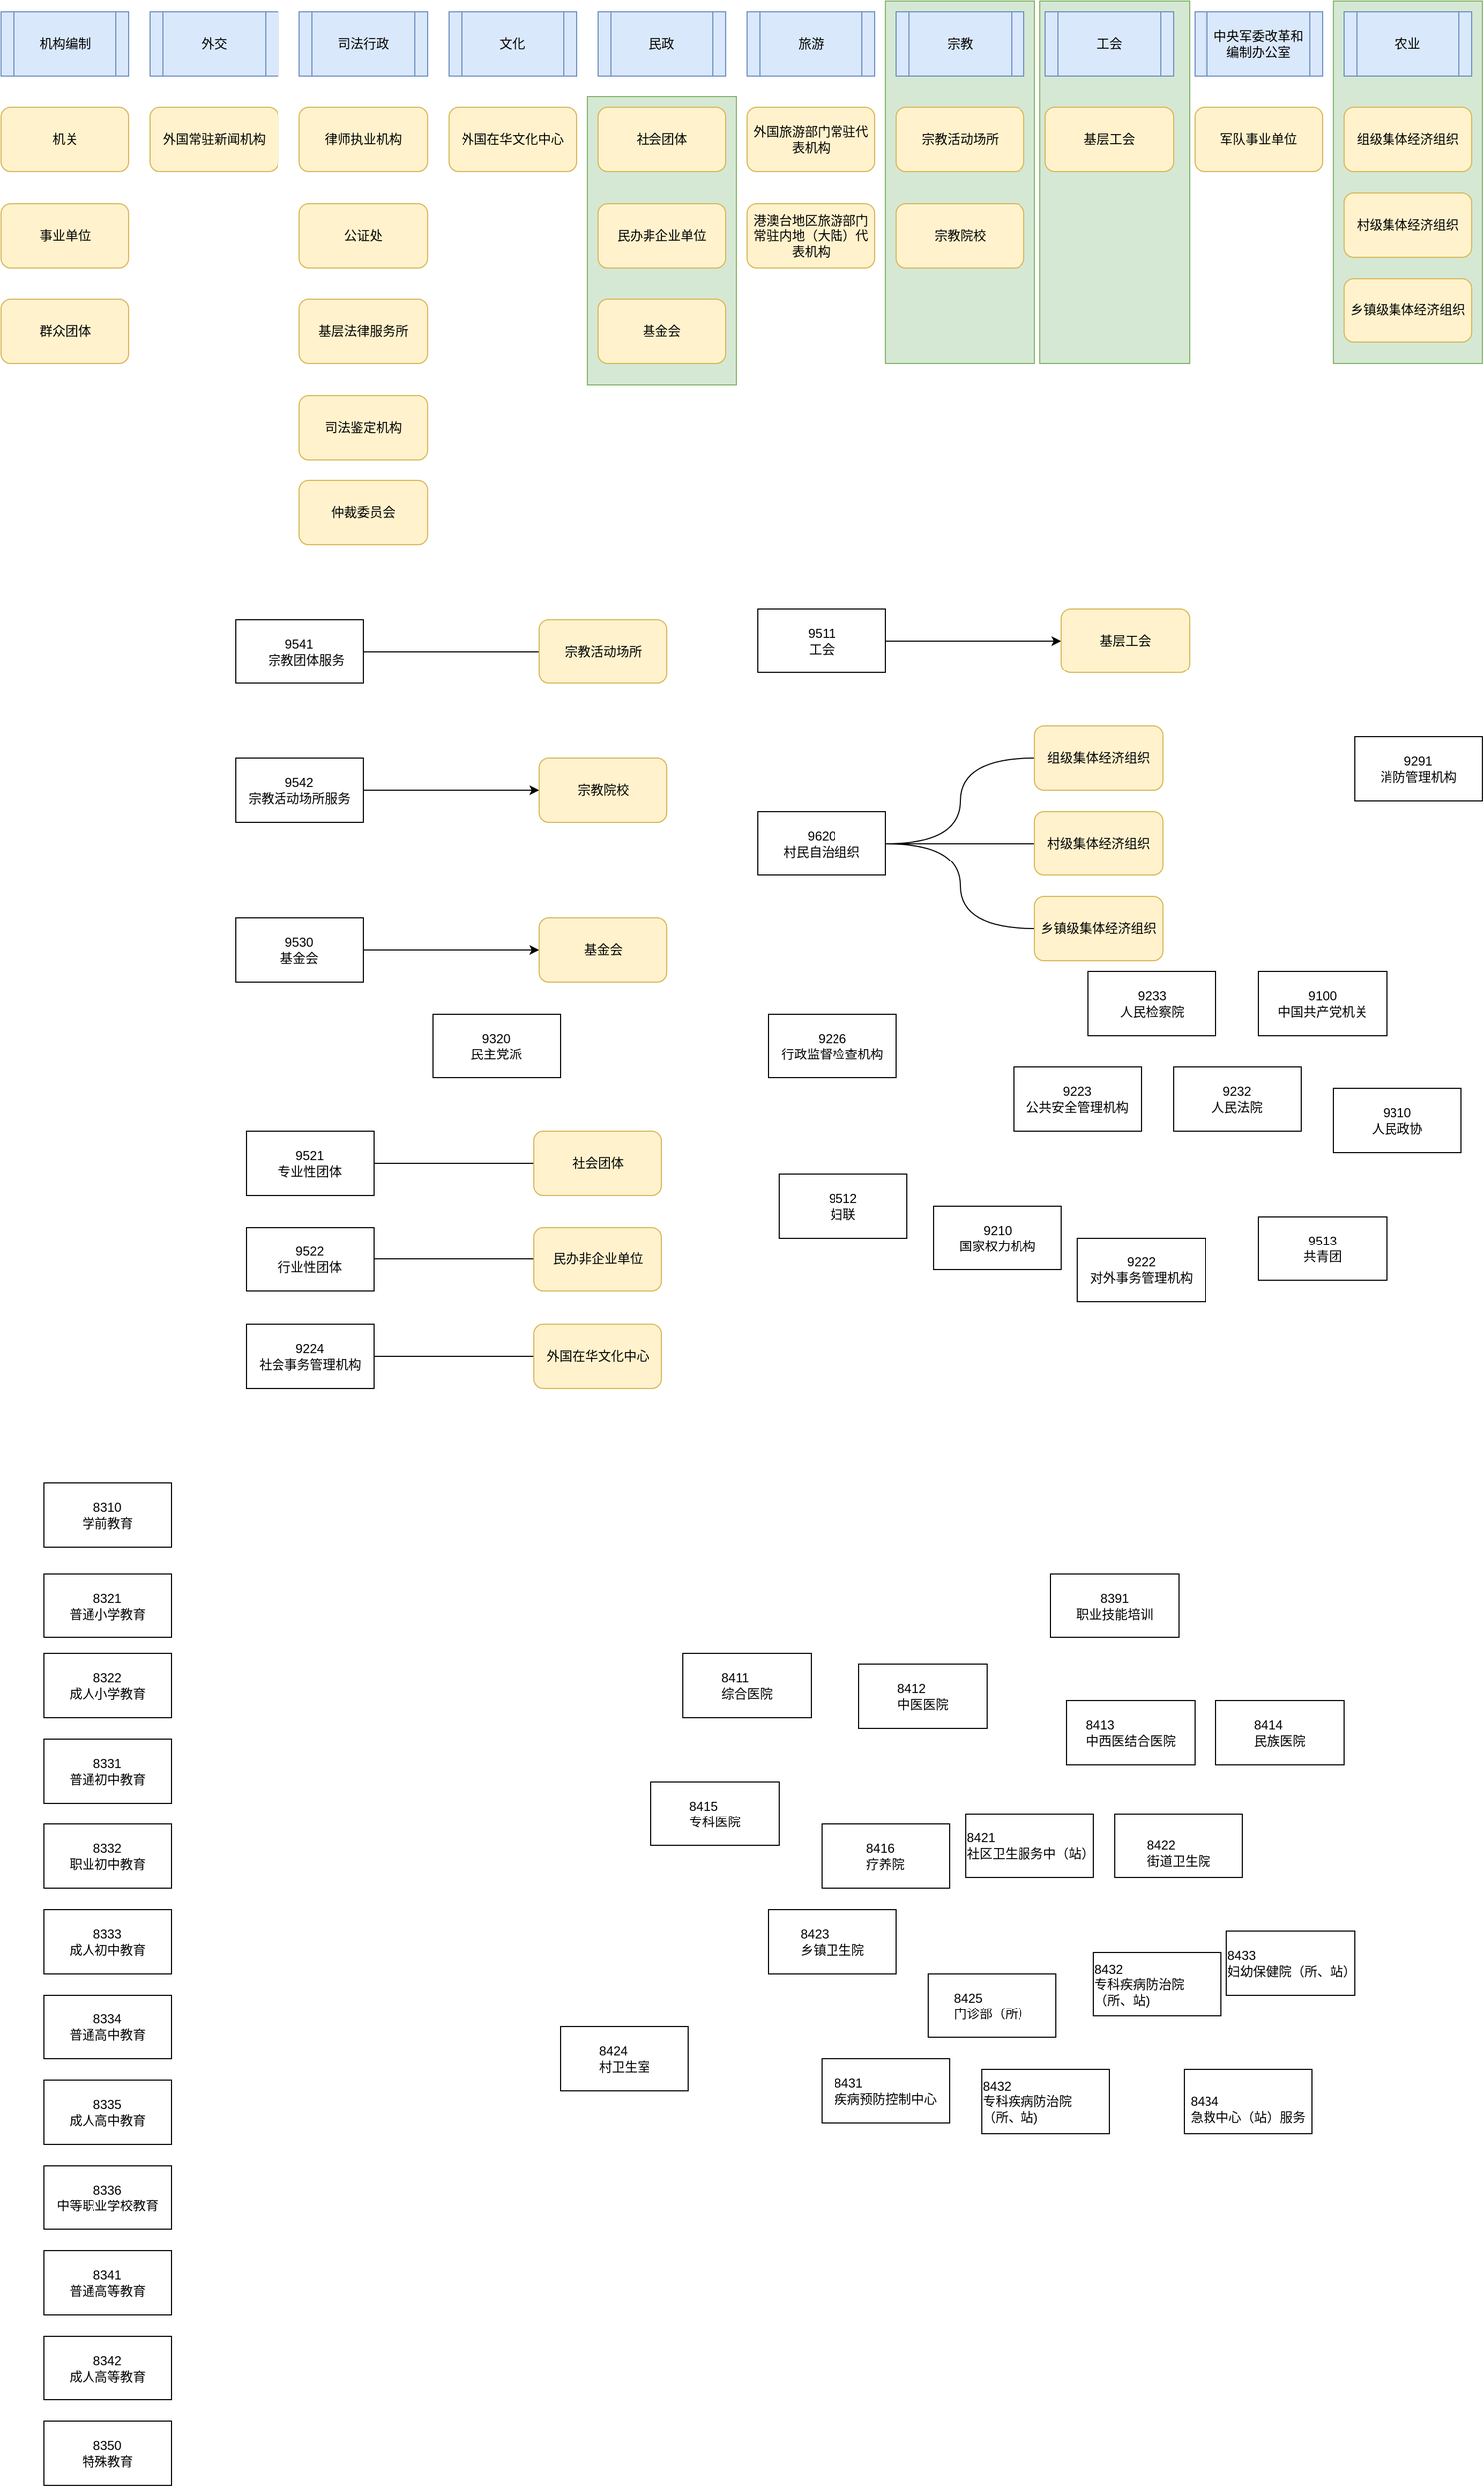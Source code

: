 <mxfile version="24.3.1" type="github">
  <diagram name="第 1 页" id="TCEkxnXiP60emrn67t6N">
    <mxGraphModel dx="1735" dy="902" grid="1" gridSize="10" guides="1" tooltips="1" connect="1" arrows="1" fold="1" page="1" pageScale="1" pageWidth="1169" pageHeight="827" math="0" shadow="0">
      <root>
        <mxCell id="0" />
        <mxCell id="1" parent="0" />
        <mxCell id="sb7wllfDJqSQQXLiak6v-65" value="" style="rounded=0;whiteSpace=wrap;html=1;fillColor=#d5e8d4;strokeColor=#82b366;" parent="1" vertex="1">
          <mxGeometry x="560" y="90" width="140" height="270" as="geometry" />
        </mxCell>
        <mxCell id="sb7wllfDJqSQQXLiak6v-57" value="" style="rounded=0;whiteSpace=wrap;html=1;fillColor=#d5e8d4;strokeColor=#82b366;" parent="1" vertex="1">
          <mxGeometry x="1260" width="140" height="340" as="geometry" />
        </mxCell>
        <mxCell id="sb7wllfDJqSQQXLiak6v-47" value="" style="rounded=0;whiteSpace=wrap;html=1;fillColor=#d5e8d4;strokeColor=#82b366;" parent="1" vertex="1">
          <mxGeometry x="985" width="140" height="340" as="geometry" />
        </mxCell>
        <mxCell id="sb7wllfDJqSQQXLiak6v-41" value="" style="rounded=0;whiteSpace=wrap;html=1;fillColor=#d5e8d4;strokeColor=#82b366;" parent="1" vertex="1">
          <mxGeometry x="840" width="140" height="340" as="geometry" />
        </mxCell>
        <mxCell id="sb7wllfDJqSQQXLiak6v-42" style="edgeStyle=orthogonalEdgeStyle;rounded=0;orthogonalLoop=1;jettySize=auto;html=1;exitX=1;exitY=0.5;exitDx=0;exitDy=0;endArrow=none;endFill=0;" parent="1" source="sb7wllfDJqSQQXLiak6v-3" target="sb7wllfDJqSQQXLiak6v-5" edge="1">
          <mxGeometry relative="1" as="geometry" />
        </mxCell>
        <mxCell id="sb7wllfDJqSQQXLiak6v-3" value="&lt;div&gt;&lt;br&gt;&lt;/div&gt;&lt;div&gt;9541&lt;/div&gt;&lt;div&gt;&amp;nbsp; &amp;nbsp; 宗教团体服务&lt;/div&gt;&lt;div&gt;&lt;br&gt;&lt;/div&gt;" style="rounded=0;whiteSpace=wrap;html=1;" parent="1" vertex="1">
          <mxGeometry x="230" y="580" width="120" height="60" as="geometry" />
        </mxCell>
        <mxCell id="sb7wllfDJqSQQXLiak6v-43" style="edgeStyle=orthogonalEdgeStyle;rounded=0;orthogonalLoop=1;jettySize=auto;html=1;exitX=1;exitY=0.5;exitDx=0;exitDy=0;" parent="1" source="sb7wllfDJqSQQXLiak6v-4" target="sb7wllfDJqSQQXLiak6v-6" edge="1">
          <mxGeometry relative="1" as="geometry" />
        </mxCell>
        <mxCell id="sb7wllfDJqSQQXLiak6v-4" value="&lt;div&gt;9542&lt;/div&gt;宗教活动场所服务" style="rounded=0;whiteSpace=wrap;html=1;" parent="1" vertex="1">
          <mxGeometry x="230" y="710" width="120" height="60" as="geometry" />
        </mxCell>
        <mxCell id="sb7wllfDJqSQQXLiak6v-5" value="宗教活动场所" style="rounded=1;whiteSpace=wrap;html=1;fillColor=#fff2cc;strokeColor=#d6b656;" parent="1" vertex="1">
          <mxGeometry x="515" y="580" width="120" height="60" as="geometry" />
        </mxCell>
        <mxCell id="sb7wllfDJqSQQXLiak6v-6" value="宗教院校" style="rounded=1;whiteSpace=wrap;html=1;fillColor=#fff2cc;strokeColor=#d6b656;" parent="1" vertex="1">
          <mxGeometry x="515" y="710" width="120" height="60" as="geometry" />
        </mxCell>
        <mxCell id="sb7wllfDJqSQQXLiak6v-7" value="机构编制" style="shape=process;whiteSpace=wrap;html=1;backgroundOutline=1;fillColor=#dae8fc;strokeColor=#6c8ebf;" parent="1" vertex="1">
          <mxGeometry x="10" y="10" width="120" height="60" as="geometry" />
        </mxCell>
        <mxCell id="sb7wllfDJqSQQXLiak6v-8" value="机关" style="rounded=1;whiteSpace=wrap;html=1;fillColor=#fff2cc;strokeColor=#d6b656;" parent="1" vertex="1">
          <mxGeometry x="10" y="100" width="120" height="60" as="geometry" />
        </mxCell>
        <mxCell id="sb7wllfDJqSQQXLiak6v-9" value="事业单位" style="rounded=1;whiteSpace=wrap;html=1;fillColor=#fff2cc;strokeColor=#d6b656;" parent="1" vertex="1">
          <mxGeometry x="10" y="190" width="120" height="60" as="geometry" />
        </mxCell>
        <mxCell id="sb7wllfDJqSQQXLiak6v-10" value="群众团体" style="rounded=1;whiteSpace=wrap;html=1;fillColor=#fff2cc;strokeColor=#d6b656;" parent="1" vertex="1">
          <mxGeometry x="10" y="280" width="120" height="60" as="geometry" />
        </mxCell>
        <mxCell id="sb7wllfDJqSQQXLiak6v-12" value="外交" style="shape=process;whiteSpace=wrap;html=1;backgroundOutline=1;fillColor=#dae8fc;strokeColor=#6c8ebf;" parent="1" vertex="1">
          <mxGeometry x="150" y="10" width="120" height="60" as="geometry" />
        </mxCell>
        <mxCell id="sb7wllfDJqSQQXLiak6v-13" value="外国常驻新闻机构" style="rounded=1;whiteSpace=wrap;html=1;fillColor=#fff2cc;strokeColor=#d6b656;" parent="1" vertex="1">
          <mxGeometry x="150" y="100" width="120" height="60" as="geometry" />
        </mxCell>
        <mxCell id="sb7wllfDJqSQQXLiak6v-14" value="司法行政" style="shape=process;whiteSpace=wrap;html=1;backgroundOutline=1;fillColor=#dae8fc;strokeColor=#6c8ebf;" parent="1" vertex="1">
          <mxGeometry x="290" y="10" width="120" height="60" as="geometry" />
        </mxCell>
        <mxCell id="sb7wllfDJqSQQXLiak6v-15" value="律师执业机构" style="rounded=1;whiteSpace=wrap;html=1;fillColor=#fff2cc;strokeColor=#d6b656;" parent="1" vertex="1">
          <mxGeometry x="290" y="100" width="120" height="60" as="geometry" />
        </mxCell>
        <mxCell id="sb7wllfDJqSQQXLiak6v-16" value="公证处" style="rounded=1;whiteSpace=wrap;html=1;fillColor=#fff2cc;strokeColor=#d6b656;" parent="1" vertex="1">
          <mxGeometry x="290" y="190" width="120" height="60" as="geometry" />
        </mxCell>
        <mxCell id="sb7wllfDJqSQQXLiak6v-17" value="基层法律服务所" style="rounded=1;whiteSpace=wrap;html=1;fillColor=#fff2cc;strokeColor=#d6b656;" parent="1" vertex="1">
          <mxGeometry x="290" y="280" width="120" height="60" as="geometry" />
        </mxCell>
        <mxCell id="sb7wllfDJqSQQXLiak6v-18" value="司法鉴定机构" style="rounded=1;whiteSpace=wrap;html=1;fillColor=#fff2cc;strokeColor=#d6b656;" parent="1" vertex="1">
          <mxGeometry x="290" y="370" width="120" height="60" as="geometry" />
        </mxCell>
        <mxCell id="sb7wllfDJqSQQXLiak6v-19" value="仲裁委员会" style="rounded=1;whiteSpace=wrap;html=1;fillColor=#fff2cc;strokeColor=#d6b656;" parent="1" vertex="1">
          <mxGeometry x="290" y="450" width="120" height="60" as="geometry" />
        </mxCell>
        <mxCell id="sb7wllfDJqSQQXLiak6v-20" value="文化" style="shape=process;whiteSpace=wrap;html=1;backgroundOutline=1;fillColor=#dae8fc;strokeColor=#6c8ebf;" parent="1" vertex="1">
          <mxGeometry x="430" y="10" width="120" height="60" as="geometry" />
        </mxCell>
        <mxCell id="sb7wllfDJqSQQXLiak6v-22" value="外国在华文化中心" style="rounded=1;whiteSpace=wrap;html=1;fillColor=#fff2cc;strokeColor=#d6b656;" parent="1" vertex="1">
          <mxGeometry x="430" y="100" width="120" height="60" as="geometry" />
        </mxCell>
        <mxCell id="sb7wllfDJqSQQXLiak6v-23" value="民政" style="shape=process;whiteSpace=wrap;html=1;backgroundOutline=1;fillColor=#dae8fc;strokeColor=#6c8ebf;" parent="1" vertex="1">
          <mxGeometry x="570" y="10" width="120" height="60" as="geometry" />
        </mxCell>
        <mxCell id="sb7wllfDJqSQQXLiak6v-24" value="旅游" style="shape=process;whiteSpace=wrap;html=1;backgroundOutline=1;fillColor=#dae8fc;strokeColor=#6c8ebf;" parent="1" vertex="1">
          <mxGeometry x="710" y="10" width="120" height="60" as="geometry" />
        </mxCell>
        <mxCell id="sb7wllfDJqSQQXLiak6v-25" value="宗教" style="shape=process;whiteSpace=wrap;html=1;backgroundOutline=1;fillColor=#dae8fc;strokeColor=#6c8ebf;" parent="1" vertex="1">
          <mxGeometry x="850" y="10" width="120" height="60" as="geometry" />
        </mxCell>
        <mxCell id="sb7wllfDJqSQQXLiak6v-26" value="工会" style="shape=process;whiteSpace=wrap;html=1;backgroundOutline=1;fillColor=#dae8fc;strokeColor=#6c8ebf;" parent="1" vertex="1">
          <mxGeometry x="990" y="10" width="120" height="60" as="geometry" />
        </mxCell>
        <mxCell id="sb7wllfDJqSQQXLiak6v-27" value="中央军委改革和编制办公室" style="shape=process;whiteSpace=wrap;html=1;backgroundOutline=1;fillColor=#dae8fc;strokeColor=#6c8ebf;" parent="1" vertex="1">
          <mxGeometry x="1130" y="10" width="120" height="60" as="geometry" />
        </mxCell>
        <mxCell id="sb7wllfDJqSQQXLiak6v-28" value="农业" style="shape=process;whiteSpace=wrap;html=1;backgroundOutline=1;fillColor=#dae8fc;strokeColor=#6c8ebf;" parent="1" vertex="1">
          <mxGeometry x="1270" y="10" width="120" height="60" as="geometry" />
        </mxCell>
        <mxCell id="sb7wllfDJqSQQXLiak6v-29" value="社会团体" style="rounded=1;whiteSpace=wrap;html=1;fillColor=#fff2cc;strokeColor=#d6b656;" parent="1" vertex="1">
          <mxGeometry x="570" y="100" width="120" height="60" as="geometry" />
        </mxCell>
        <mxCell id="sb7wllfDJqSQQXLiak6v-30" value="民办非企业单位" style="rounded=1;whiteSpace=wrap;html=1;fillColor=#fff2cc;strokeColor=#d6b656;" parent="1" vertex="1">
          <mxGeometry x="570" y="190" width="120" height="60" as="geometry" />
        </mxCell>
        <mxCell id="sb7wllfDJqSQQXLiak6v-31" value="基金会" style="rounded=1;whiteSpace=wrap;html=1;fillColor=#fff2cc;strokeColor=#d6b656;" parent="1" vertex="1">
          <mxGeometry x="570" y="280" width="120" height="60" as="geometry" />
        </mxCell>
        <mxCell id="sb7wllfDJqSQQXLiak6v-32" value="外国旅游部门常驻代表机构" style="rounded=1;whiteSpace=wrap;html=1;fillColor=#fff2cc;strokeColor=#d6b656;" parent="1" vertex="1">
          <mxGeometry x="710" y="100" width="120" height="60" as="geometry" />
        </mxCell>
        <mxCell id="sb7wllfDJqSQQXLiak6v-33" value="港澳台地区旅游部门常驻内地（大陆）代表机构" style="rounded=1;whiteSpace=wrap;html=1;fillColor=#fff2cc;strokeColor=#d6b656;" parent="1" vertex="1">
          <mxGeometry x="710" y="190" width="120" height="60" as="geometry" />
        </mxCell>
        <mxCell id="sb7wllfDJqSQQXLiak6v-34" value="宗教活动场所" style="rounded=1;whiteSpace=wrap;html=1;fillColor=#fff2cc;strokeColor=#d6b656;" parent="1" vertex="1">
          <mxGeometry x="850" y="100" width="120" height="60" as="geometry" />
        </mxCell>
        <mxCell id="sb7wllfDJqSQQXLiak6v-35" value="宗教院校" style="rounded=1;whiteSpace=wrap;html=1;fillColor=#fff2cc;strokeColor=#d6b656;" parent="1" vertex="1">
          <mxGeometry x="850" y="190" width="120" height="60" as="geometry" />
        </mxCell>
        <mxCell id="sb7wllfDJqSQQXLiak6v-36" value="基层工会" style="rounded=1;whiteSpace=wrap;html=1;fillColor=#fff2cc;strokeColor=#d6b656;" parent="1" vertex="1">
          <mxGeometry x="990" y="100" width="120" height="60" as="geometry" />
        </mxCell>
        <mxCell id="sb7wllfDJqSQQXLiak6v-37" value="军队事业单位" style="rounded=1;whiteSpace=wrap;html=1;fillColor=#fff2cc;strokeColor=#d6b656;" parent="1" vertex="1">
          <mxGeometry x="1130" y="100" width="120" height="60" as="geometry" />
        </mxCell>
        <mxCell id="sb7wllfDJqSQQXLiak6v-38" value="组级集体经济组织" style="rounded=1;whiteSpace=wrap;html=1;fillColor=#fff2cc;strokeColor=#d6b656;" parent="1" vertex="1">
          <mxGeometry x="1270" y="100" width="120" height="60" as="geometry" />
        </mxCell>
        <mxCell id="sb7wllfDJqSQQXLiak6v-39" value="村级集体经济组织" style="rounded=1;whiteSpace=wrap;html=1;fillColor=#fff2cc;strokeColor=#d6b656;" parent="1" vertex="1">
          <mxGeometry x="1270" y="180" width="120" height="60" as="geometry" />
        </mxCell>
        <mxCell id="sb7wllfDJqSQQXLiak6v-40" value="乡镇级集体经济组织" style="rounded=1;whiteSpace=wrap;html=1;fillColor=#fff2cc;strokeColor=#d6b656;" parent="1" vertex="1">
          <mxGeometry x="1270" y="260" width="120" height="60" as="geometry" />
        </mxCell>
        <mxCell id="sb7wllfDJqSQQXLiak6v-44" style="edgeStyle=orthogonalEdgeStyle;rounded=0;orthogonalLoop=1;jettySize=auto;html=1;exitX=1;exitY=0.5;exitDx=0;exitDy=0;" parent="1" source="sb7wllfDJqSQQXLiak6v-45" target="sb7wllfDJqSQQXLiak6v-46" edge="1">
          <mxGeometry relative="1" as="geometry" />
        </mxCell>
        <mxCell id="sb7wllfDJqSQQXLiak6v-45" value="9511&lt;div&gt;&lt;/div&gt;&lt;div&gt;工会&lt;br&gt;&lt;/div&gt;" style="rounded=0;whiteSpace=wrap;html=1;" parent="1" vertex="1">
          <mxGeometry x="720" y="570" width="120" height="60" as="geometry" />
        </mxCell>
        <mxCell id="sb7wllfDJqSQQXLiak6v-46" value="基层工会" style="rounded=1;whiteSpace=wrap;html=1;fillColor=#fff2cc;strokeColor=#d6b656;" parent="1" vertex="1">
          <mxGeometry x="1005" y="570" width="120" height="60" as="geometry" />
        </mxCell>
        <mxCell id="sb7wllfDJqSQQXLiak6v-54" style="edgeStyle=orthogonalEdgeStyle;rounded=0;orthogonalLoop=1;jettySize=auto;html=1;exitX=1;exitY=0.5;exitDx=0;exitDy=0;entryX=0;entryY=0.5;entryDx=0;entryDy=0;curved=1;endArrow=none;endFill=0;" parent="1" source="sb7wllfDJqSQQXLiak6v-49" target="sb7wllfDJqSQQXLiak6v-51" edge="1">
          <mxGeometry relative="1" as="geometry" />
        </mxCell>
        <mxCell id="sb7wllfDJqSQQXLiak6v-55" style="edgeStyle=orthogonalEdgeStyle;rounded=0;orthogonalLoop=1;jettySize=auto;html=1;exitX=1;exitY=0.5;exitDx=0;exitDy=0;curved=1;endArrow=none;endFill=0;" parent="1" source="sb7wllfDJqSQQXLiak6v-49" target="sb7wllfDJqSQQXLiak6v-52" edge="1">
          <mxGeometry relative="1" as="geometry" />
        </mxCell>
        <mxCell id="sb7wllfDJqSQQXLiak6v-56" style="edgeStyle=orthogonalEdgeStyle;rounded=0;orthogonalLoop=1;jettySize=auto;html=1;exitX=1;exitY=0.5;exitDx=0;exitDy=0;entryX=0;entryY=0.5;entryDx=0;entryDy=0;curved=1;endArrow=none;endFill=0;" parent="1" source="sb7wllfDJqSQQXLiak6v-49" target="sb7wllfDJqSQQXLiak6v-53" edge="1">
          <mxGeometry relative="1" as="geometry" />
        </mxCell>
        <mxCell id="sb7wllfDJqSQQXLiak6v-49" value="&lt;div&gt;9620&lt;br&gt;村民自治组织&lt;br&gt;&lt;/div&gt;" style="rounded=0;whiteSpace=wrap;html=1;" parent="1" vertex="1">
          <mxGeometry x="720" y="760" width="120" height="60" as="geometry" />
        </mxCell>
        <mxCell id="sb7wllfDJqSQQXLiak6v-51" value="组级集体经济组织" style="rounded=1;whiteSpace=wrap;html=1;fillColor=#fff2cc;strokeColor=#d6b656;" parent="1" vertex="1">
          <mxGeometry x="980" y="680" width="120" height="60" as="geometry" />
        </mxCell>
        <mxCell id="sb7wllfDJqSQQXLiak6v-52" value="村级集体经济组织" style="rounded=1;whiteSpace=wrap;html=1;fillColor=#fff2cc;strokeColor=#d6b656;" parent="1" vertex="1">
          <mxGeometry x="980" y="760" width="120" height="60" as="geometry" />
        </mxCell>
        <mxCell id="sb7wllfDJqSQQXLiak6v-53" value="乡镇级集体经济组织" style="rounded=1;whiteSpace=wrap;html=1;fillColor=#fff2cc;strokeColor=#d6b656;" parent="1" vertex="1">
          <mxGeometry x="980" y="840" width="120" height="60" as="geometry" />
        </mxCell>
        <mxCell id="sb7wllfDJqSQQXLiak6v-58" style="edgeStyle=orthogonalEdgeStyle;rounded=0;orthogonalLoop=1;jettySize=auto;html=1;exitX=1;exitY=0.5;exitDx=0;exitDy=0;" parent="1" source="sb7wllfDJqSQQXLiak6v-59" target="sb7wllfDJqSQQXLiak6v-60" edge="1">
          <mxGeometry relative="1" as="geometry" />
        </mxCell>
        <mxCell id="sb7wllfDJqSQQXLiak6v-59" value="9530&lt;br&gt;基金会&lt;br&gt;&lt;div&gt;&lt;/div&gt;" style="rounded=0;whiteSpace=wrap;html=1;" parent="1" vertex="1">
          <mxGeometry x="230" y="860" width="120" height="60" as="geometry" />
        </mxCell>
        <mxCell id="sb7wllfDJqSQQXLiak6v-60" value="基金会" style="rounded=1;whiteSpace=wrap;html=1;fillColor=#fff2cc;strokeColor=#d6b656;" parent="1" vertex="1">
          <mxGeometry x="515" y="860" width="120" height="60" as="geometry" />
        </mxCell>
        <mxCell id="sb7wllfDJqSQQXLiak6v-62" style="edgeStyle=orthogonalEdgeStyle;rounded=0;orthogonalLoop=1;jettySize=auto;html=1;exitX=1;exitY=0.5;exitDx=0;exitDy=0;endArrow=none;endFill=0;" parent="1" source="sb7wllfDJqSQQXLiak6v-63" edge="1">
          <mxGeometry relative="1" as="geometry">
            <mxPoint x="530" y="1090" as="targetPoint" />
          </mxGeometry>
        </mxCell>
        <mxCell id="sb7wllfDJqSQQXLiak6v-63" value="&lt;div&gt;&lt;span style=&quot;background-color: initial;&quot;&gt;9521&lt;/span&gt;&lt;br&gt;&lt;/div&gt;&lt;div&gt;&lt;span style=&quot;background-color: initial;&quot;&gt;专业性团体&lt;/span&gt;&lt;/div&gt;&lt;div&gt;&lt;/div&gt;" style="rounded=0;whiteSpace=wrap;html=1;" parent="1" vertex="1">
          <mxGeometry x="240" y="1060" width="120" height="60" as="geometry" />
        </mxCell>
        <mxCell id="sb7wllfDJqSQQXLiak6v-66" value="社会团体" style="rounded=1;whiteSpace=wrap;html=1;fillColor=#fff2cc;strokeColor=#d6b656;" parent="1" vertex="1">
          <mxGeometry x="510" y="1060" width="120" height="60" as="geometry" />
        </mxCell>
        <mxCell id="sb7wllfDJqSQQXLiak6v-67" style="edgeStyle=orthogonalEdgeStyle;rounded=0;orthogonalLoop=1;jettySize=auto;html=1;exitX=1;exitY=0.5;exitDx=0;exitDy=0;endArrow=none;endFill=0;" parent="1" source="sb7wllfDJqSQQXLiak6v-68" edge="1">
          <mxGeometry relative="1" as="geometry">
            <mxPoint x="530" y="1180" as="targetPoint" />
          </mxGeometry>
        </mxCell>
        <mxCell id="sb7wllfDJqSQQXLiak6v-68" value="&lt;div&gt;9522&lt;br&gt;&lt;/div&gt;&lt;div&gt;行业性团体&lt;br&gt;&lt;/div&gt;&lt;div&gt;&lt;/div&gt;" style="rounded=0;whiteSpace=wrap;html=1;" parent="1" vertex="1">
          <mxGeometry x="240" y="1150" width="120" height="60" as="geometry" />
        </mxCell>
        <mxCell id="sb7wllfDJqSQQXLiak6v-69" value="民办非企业单位" style="rounded=1;whiteSpace=wrap;html=1;fillColor=#fff2cc;strokeColor=#d6b656;" parent="1" vertex="1">
          <mxGeometry x="510" y="1150" width="120" height="60" as="geometry" />
        </mxCell>
        <mxCell id="sb7wllfDJqSQQXLiak6v-70" style="edgeStyle=orthogonalEdgeStyle;rounded=0;orthogonalLoop=1;jettySize=auto;html=1;exitX=1;exitY=0.5;exitDx=0;exitDy=0;endArrow=none;endFill=0;" parent="1" source="sb7wllfDJqSQQXLiak6v-71" edge="1">
          <mxGeometry relative="1" as="geometry">
            <mxPoint x="530" y="1271" as="targetPoint" />
          </mxGeometry>
        </mxCell>
        <mxCell id="sb7wllfDJqSQQXLiak6v-71" value="&lt;div&gt;9224&lt;br&gt;社会事务管理机构&lt;/div&gt;&lt;div&gt;&lt;/div&gt;" style="rounded=0;whiteSpace=wrap;html=1;" parent="1" vertex="1">
          <mxGeometry x="240" y="1241" width="120" height="60" as="geometry" />
        </mxCell>
        <mxCell id="sb7wllfDJqSQQXLiak6v-72" value="外国在华文化中心" style="rounded=1;whiteSpace=wrap;html=1;fillColor=#fff2cc;strokeColor=#d6b656;" parent="1" vertex="1">
          <mxGeometry x="510" y="1241" width="120" height="60" as="geometry" />
        </mxCell>
        <mxCell id="lLhoDnpnd0AAx_HwMcki-2" value="&lt;div&gt;&lt;span style=&quot;text-align: left;&quot;&gt;8310&lt;br&gt;&lt;/span&gt;&lt;span style=&quot;text-align: left;&quot;&gt;学前教育&lt;/span&gt;&lt;br&gt;&lt;/div&gt;&lt;div&gt;&lt;/div&gt;" style="rounded=0;whiteSpace=wrap;html=1;" vertex="1" parent="1">
          <mxGeometry x="50" y="1390" width="120" height="60" as="geometry" />
        </mxCell>
        <mxCell id="lLhoDnpnd0AAx_HwMcki-3" value="&lt;div&gt;&lt;span style=&quot;text-align: left;&quot;&gt;8321&lt;br&gt;&lt;/span&gt;&lt;span style=&quot;text-align: left;&quot;&gt;普通小学教育&lt;/span&gt;&lt;br&gt;&lt;/div&gt;&lt;div&gt;&lt;/div&gt;" style="rounded=0;whiteSpace=wrap;html=1;" vertex="1" parent="1">
          <mxGeometry x="50" y="1475" width="120" height="60" as="geometry" />
        </mxCell>
        <mxCell id="lLhoDnpnd0AAx_HwMcki-4" value="&lt;div&gt;&lt;span style=&quot;text-align: left;&quot;&gt;8322&lt;br&gt;&lt;/span&gt;&lt;span style=&quot;text-align: left;&quot;&gt;成人小学教育&lt;/span&gt;&lt;br&gt;&lt;/div&gt;&lt;div&gt;&lt;/div&gt;" style="rounded=0;whiteSpace=wrap;html=1;" vertex="1" parent="1">
          <mxGeometry x="50" y="1550" width="120" height="60" as="geometry" />
        </mxCell>
        <mxCell id="lLhoDnpnd0AAx_HwMcki-5" value="&lt;div&gt;&lt;span style=&quot;text-align: left;&quot;&gt;8331&lt;/span&gt;&lt;span style=&quot;text-align: left;&quot;&gt;&lt;br&gt;&lt;/span&gt;&lt;span style=&quot;text-align: left;&quot;&gt;普通初中教育&lt;/span&gt;&lt;br&gt;&lt;/div&gt;&lt;div&gt;&lt;/div&gt;" style="rounded=0;whiteSpace=wrap;html=1;" vertex="1" parent="1">
          <mxGeometry x="50" y="1630" width="120" height="60" as="geometry" />
        </mxCell>
        <mxCell id="lLhoDnpnd0AAx_HwMcki-6" value="&lt;div&gt;&lt;span style=&quot;text-align: left;&quot;&gt;8332&lt;br&gt;&lt;/span&gt;&lt;span style=&quot;text-align: left;&quot;&gt;职业初中教育&lt;/span&gt;&lt;br&gt;&lt;/div&gt;&lt;div&gt;&lt;/div&gt;" style="rounded=0;whiteSpace=wrap;html=1;" vertex="1" parent="1">
          <mxGeometry x="50" y="1710" width="120" height="60" as="geometry" />
        </mxCell>
        <mxCell id="lLhoDnpnd0AAx_HwMcki-7" value="&lt;div&gt;&lt;span style=&quot;text-align: left;&quot;&gt;8333&lt;br&gt;&lt;/span&gt;&lt;span style=&quot;text-align: left;&quot;&gt;成人初中教育&lt;/span&gt;&lt;br&gt;&lt;/div&gt;&lt;div&gt;&lt;/div&gt;" style="rounded=0;whiteSpace=wrap;html=1;" vertex="1" parent="1">
          <mxGeometry x="50" y="1790" width="120" height="60" as="geometry" />
        </mxCell>
        <mxCell id="lLhoDnpnd0AAx_HwMcki-8" value="&lt;div&gt;&lt;span style=&quot;text-align: left;&quot;&gt;8334&lt;br&gt;&lt;/span&gt;&lt;span style=&quot;text-align: left;&quot;&gt;普通高中教育&lt;/span&gt;&lt;br&gt;&lt;/div&gt;&lt;div&gt;&lt;/div&gt;" style="rounded=0;whiteSpace=wrap;html=1;" vertex="1" parent="1">
          <mxGeometry x="50" y="1870" width="120" height="60" as="geometry" />
        </mxCell>
        <mxCell id="lLhoDnpnd0AAx_HwMcki-9" value="&lt;div&gt;&lt;span style=&quot;text-align: left;&quot;&gt;8335&lt;br&gt;&lt;/span&gt;&lt;span style=&quot;text-align: left;&quot;&gt;成人高中教育&lt;/span&gt;&lt;br&gt;&lt;/div&gt;&lt;div&gt;&lt;/div&gt;" style="rounded=0;whiteSpace=wrap;html=1;" vertex="1" parent="1">
          <mxGeometry x="50" y="1950" width="120" height="60" as="geometry" />
        </mxCell>
        <mxCell id="lLhoDnpnd0AAx_HwMcki-10" value="&lt;div&gt;&lt;span style=&quot;text-align: left;&quot;&gt;8336&lt;br&gt;&lt;/span&gt;&lt;span style=&quot;text-align: left;&quot;&gt;中等职业学校教育&lt;/span&gt;&lt;br&gt;&lt;/div&gt;&lt;div&gt;&lt;/div&gt;" style="rounded=0;whiteSpace=wrap;html=1;" vertex="1" parent="1">
          <mxGeometry x="50" y="2030" width="120" height="60" as="geometry" />
        </mxCell>
        <mxCell id="lLhoDnpnd0AAx_HwMcki-11" value="&lt;div&gt;&lt;span style=&quot;text-align: left;&quot;&gt;8341&lt;br&gt;&lt;/span&gt;&lt;span style=&quot;text-align: left;&quot;&gt;普通高等教育&lt;/span&gt;&lt;br&gt;&lt;/div&gt;&lt;div&gt;&lt;/div&gt;" style="rounded=0;whiteSpace=wrap;html=1;" vertex="1" parent="1">
          <mxGeometry x="50" y="2110" width="120" height="60" as="geometry" />
        </mxCell>
        <mxCell id="lLhoDnpnd0AAx_HwMcki-12" value="&lt;div&gt;&lt;span style=&quot;text-align: left;&quot;&gt;8342&lt;br&gt;&lt;/span&gt;&lt;span style=&quot;text-align: left;&quot;&gt;成人高等教育&lt;/span&gt;&lt;br&gt;&lt;/div&gt;&lt;div&gt;&lt;/div&gt;" style="rounded=0;whiteSpace=wrap;html=1;" vertex="1" parent="1">
          <mxGeometry x="50" y="2190" width="120" height="60" as="geometry" />
        </mxCell>
        <mxCell id="lLhoDnpnd0AAx_HwMcki-13" value="&lt;div&gt;&lt;span style=&quot;text-align: left; background-color: initial;&quot;&gt;8350&lt;br&gt;&lt;div style=&quot;text-align: left;&quot;&gt;特殊教育&lt;br&gt;&lt;/div&gt;&lt;/span&gt;&lt;/div&gt;&lt;div&gt;&lt;/div&gt;" style="rounded=0;whiteSpace=wrap;html=1;" vertex="1" parent="1">
          <mxGeometry x="50" y="2270" width="120" height="60" as="geometry" />
        </mxCell>
        <mxCell id="lLhoDnpnd0AAx_HwMcki-14" value="&lt;div&gt;&lt;span style=&quot;text-align: left;&quot;&gt;8391&lt;br&gt;&lt;/span&gt;&lt;span style=&quot;text-align: left;&quot;&gt;职业技能培训&lt;/span&gt;&lt;br&gt;&lt;/div&gt;&lt;div&gt;&lt;/div&gt;" style="rounded=0;whiteSpace=wrap;html=1;" vertex="1" parent="1">
          <mxGeometry x="995" y="1475" width="120" height="60" as="geometry" />
        </mxCell>
        <mxCell id="lLhoDnpnd0AAx_HwMcki-15" value="&lt;div&gt;&lt;div style=&quot;text-align: left;&quot;&gt;8411&lt;/div&gt;&lt;div style=&quot;text-align: left;&quot;&gt;&lt;span style=&quot;background-color: initial;&quot;&gt;综合医院&lt;/span&gt;&lt;/div&gt;&lt;/div&gt;&lt;div&gt;&lt;/div&gt;" style="rounded=0;whiteSpace=wrap;html=1;" vertex="1" parent="1">
          <mxGeometry x="650" y="1550" width="120" height="60" as="geometry" />
        </mxCell>
        <mxCell id="lLhoDnpnd0AAx_HwMcki-16" value="&lt;div&gt;&lt;div style=&quot;text-align: left;&quot;&gt;&lt;div&gt;8412&lt;/div&gt;&lt;div&gt;中医医院&lt;/div&gt;&lt;/div&gt;&lt;/div&gt;&lt;div&gt;&lt;/div&gt;" style="rounded=0;whiteSpace=wrap;html=1;" vertex="1" parent="1">
          <mxGeometry x="815" y="1560" width="120" height="60" as="geometry" />
        </mxCell>
        <mxCell id="lLhoDnpnd0AAx_HwMcki-25" value="&lt;div&gt;&lt;div style=&quot;text-align: left;&quot;&gt;&lt;div&gt;8416&lt;/div&gt;&lt;div&gt;疗养院&lt;/div&gt;&lt;/div&gt;&lt;/div&gt;&lt;div&gt;&lt;/div&gt;" style="rounded=0;whiteSpace=wrap;html=1;" vertex="1" parent="1">
          <mxGeometry x="780" y="1710" width="120" height="60" as="geometry" />
        </mxCell>
        <mxCell id="lLhoDnpnd0AAx_HwMcki-26" value="&lt;div&gt;&lt;div style=&quot;text-align: left;&quot;&gt;&lt;div&gt;8425&lt;/div&gt;&lt;div&gt;门诊部（所）&lt;/div&gt;&lt;/div&gt;&lt;/div&gt;&lt;div&gt;&lt;/div&gt;" style="rounded=0;whiteSpace=wrap;html=1;" vertex="1" parent="1">
          <mxGeometry x="880" y="1850" width="120" height="60" as="geometry" />
        </mxCell>
        <mxCell id="lLhoDnpnd0AAx_HwMcki-27" value="&lt;div&gt;&lt;div style=&quot;text-align: left;&quot;&gt;&lt;div&gt;8421&lt;/div&gt;&lt;div&gt;社区卫生服务中（站）&lt;/div&gt;&lt;/div&gt;&lt;/div&gt;&lt;div&gt;&lt;/div&gt;" style="rounded=0;whiteSpace=wrap;html=1;" vertex="1" parent="1">
          <mxGeometry x="915" y="1700" width="120" height="60" as="geometry" />
        </mxCell>
        <mxCell id="lLhoDnpnd0AAx_HwMcki-29" value="&lt;div&gt;&lt;div style=&quot;text-align: left;&quot;&gt;&lt;div&gt;8415&lt;/div&gt;&lt;div&gt;专科医院&lt;/div&gt;&lt;/div&gt;&lt;/div&gt;&lt;div&gt;&lt;/div&gt;" style="rounded=0;whiteSpace=wrap;html=1;" vertex="1" parent="1">
          <mxGeometry x="620" y="1670" width="120" height="60" as="geometry" />
        </mxCell>
        <mxCell id="lLhoDnpnd0AAx_HwMcki-30" value="&lt;div&gt;&lt;div style=&quot;text-align: left;&quot;&gt;&lt;div&gt;8424&lt;/div&gt;&lt;div&gt;村卫生室&lt;/div&gt;&lt;/div&gt;&lt;/div&gt;&lt;div&gt;&lt;/div&gt;" style="rounded=0;whiteSpace=wrap;html=1;" vertex="1" parent="1">
          <mxGeometry x="535" y="1900" width="120" height="60" as="geometry" />
        </mxCell>
        <mxCell id="lLhoDnpnd0AAx_HwMcki-31" value="&lt;div&gt;&lt;div style=&quot;text-align: left;&quot;&gt;&lt;div&gt;8423&lt;/div&gt;&lt;div&gt;乡镇卫生院&lt;/div&gt;&lt;/div&gt;&lt;/div&gt;&lt;div&gt;&lt;/div&gt;" style="rounded=0;whiteSpace=wrap;html=1;" vertex="1" parent="1">
          <mxGeometry x="730" y="1790" width="120" height="60" as="geometry" />
        </mxCell>
        <mxCell id="lLhoDnpnd0AAx_HwMcki-32" value="&lt;div&gt;&lt;div style=&quot;text-align: left;&quot;&gt;&lt;div&gt;8413&lt;/div&gt;&lt;div&gt;中西医结合医院&lt;/div&gt;&lt;/div&gt;&lt;/div&gt;&lt;div&gt;&lt;/div&gt;" style="rounded=0;whiteSpace=wrap;html=1;" vertex="1" parent="1">
          <mxGeometry x="1010" y="1594" width="120" height="60" as="geometry" />
        </mxCell>
        <mxCell id="lLhoDnpnd0AAx_HwMcki-33" value="&lt;div&gt;&lt;div style=&quot;text-align: left;&quot;&gt;&lt;div&gt;8414&lt;/div&gt;&lt;div&gt;民族医院&lt;/div&gt;&lt;/div&gt;&lt;/div&gt;&lt;div&gt;&lt;/div&gt;" style="rounded=0;whiteSpace=wrap;html=1;" vertex="1" parent="1">
          <mxGeometry x="1150" y="1594" width="120" height="60" as="geometry" />
        </mxCell>
        <mxCell id="lLhoDnpnd0AAx_HwMcki-34" value="&lt;div&gt;&lt;div style=&quot;text-align: left;&quot;&gt;&lt;div&gt;&lt;br&gt;&lt;/div&gt;&lt;div&gt;8422&lt;/div&gt;&lt;div&gt;街道卫生院&lt;/div&gt;&lt;/div&gt;&lt;/div&gt;&lt;div&gt;&lt;/div&gt;" style="rounded=0;whiteSpace=wrap;html=1;" vertex="1" parent="1">
          <mxGeometry x="1055" y="1700" width="120" height="60" as="geometry" />
        </mxCell>
        <mxCell id="lLhoDnpnd0AAx_HwMcki-36" value="&lt;div&gt;&lt;div style=&quot;text-align: left;&quot;&gt;&lt;div&gt;8431&lt;/div&gt;&lt;div&gt;疾病预防控制中心&lt;/div&gt;&lt;/div&gt;&lt;/div&gt;&lt;div&gt;&lt;/div&gt;" style="rounded=0;whiteSpace=wrap;html=1;" vertex="1" parent="1">
          <mxGeometry x="780" y="1930" width="120" height="60" as="geometry" />
        </mxCell>
        <mxCell id="lLhoDnpnd0AAx_HwMcki-37" value="&lt;div&gt;&lt;div style=&quot;text-align: left;&quot;&gt;&lt;div&gt;8432&lt;/div&gt;&lt;div&gt;专科疾病防治院（所、站)&lt;/div&gt;&lt;/div&gt;&lt;/div&gt;&lt;div&gt;&lt;/div&gt;" style="rounded=0;whiteSpace=wrap;html=1;" vertex="1" parent="1">
          <mxGeometry x="930" y="1940" width="120" height="60" as="geometry" />
        </mxCell>
        <mxCell id="lLhoDnpnd0AAx_HwMcki-38" value="&lt;div&gt;&lt;div style=&quot;text-align: left;&quot;&gt;&lt;div&gt;8432&lt;/div&gt;&lt;div&gt;专科疾病防治院（所、站)&lt;/div&gt;&lt;/div&gt;&lt;/div&gt;&lt;div&gt;&lt;/div&gt;" style="rounded=0;whiteSpace=wrap;html=1;" vertex="1" parent="1">
          <mxGeometry x="1035" y="1830" width="120" height="60" as="geometry" />
        </mxCell>
        <mxCell id="lLhoDnpnd0AAx_HwMcki-39" value="&lt;div&gt;&lt;div style=&quot;text-align: left;&quot;&gt;&lt;div&gt;&lt;br&gt;&lt;/div&gt;&lt;div&gt;8434&lt;/div&gt;&lt;div&gt;急救中心（站）服务&lt;/div&gt;&lt;/div&gt;&lt;/div&gt;&lt;div&gt;&lt;/div&gt;" style="rounded=0;whiteSpace=wrap;html=1;" vertex="1" parent="1">
          <mxGeometry x="1120" y="1940" width="120" height="60" as="geometry" />
        </mxCell>
        <mxCell id="lLhoDnpnd0AAx_HwMcki-40" value="&lt;div&gt;&lt;div style=&quot;text-align: left;&quot;&gt;&lt;div&gt;8433&lt;/div&gt;&lt;div&gt;妇幼保健院（所、站）&lt;/div&gt;&lt;/div&gt;&lt;/div&gt;&lt;div&gt;&lt;/div&gt;" style="rounded=0;whiteSpace=wrap;html=1;" vertex="1" parent="1">
          <mxGeometry x="1160" y="1810" width="120" height="60" as="geometry" />
        </mxCell>
        <mxCell id="lLhoDnpnd0AAx_HwMcki-41" value="&lt;div&gt;&lt;div&gt;9226&lt;/div&gt;&lt;div&gt;行政监督检查机构&lt;/div&gt;&lt;/div&gt;" style="rounded=0;whiteSpace=wrap;html=1;" vertex="1" parent="1">
          <mxGeometry x="730" y="950" width="120" height="60" as="geometry" />
        </mxCell>
        <mxCell id="lLhoDnpnd0AAx_HwMcki-42" value="&lt;div&gt;&lt;div&gt;9512&lt;/div&gt;&lt;div&gt;妇联&lt;/div&gt;&lt;/div&gt;" style="rounded=0;whiteSpace=wrap;html=1;" vertex="1" parent="1">
          <mxGeometry x="740" y="1100" width="120" height="60" as="geometry" />
        </mxCell>
        <mxCell id="lLhoDnpnd0AAx_HwMcki-43" value="&lt;div&gt;&lt;div&gt;9210&lt;/div&gt;&lt;div&gt;国家权力机构&lt;/div&gt;&lt;/div&gt;" style="rounded=0;whiteSpace=wrap;html=1;" vertex="1" parent="1">
          <mxGeometry x="885" y="1130" width="120" height="60" as="geometry" />
        </mxCell>
        <mxCell id="lLhoDnpnd0AAx_HwMcki-44" value="&lt;div&gt;&lt;div&gt;9513&lt;/div&gt;&lt;div&gt;共青团&lt;/div&gt;&lt;/div&gt;" style="rounded=0;whiteSpace=wrap;html=1;" vertex="1" parent="1">
          <mxGeometry x="1190" y="1140" width="120" height="60" as="geometry" />
        </mxCell>
        <mxCell id="lLhoDnpnd0AAx_HwMcki-45" value="&lt;div&gt;&lt;div&gt;9223&lt;/div&gt;&lt;div&gt;公共安全管理机构&lt;/div&gt;&lt;/div&gt;" style="rounded=0;whiteSpace=wrap;html=1;" vertex="1" parent="1">
          <mxGeometry x="960" y="1000" width="120" height="60" as="geometry" />
        </mxCell>
        <mxCell id="lLhoDnpnd0AAx_HwMcki-46" value="&lt;div&gt;&lt;div&gt;9232&lt;/div&gt;&lt;div&gt;人民法院&lt;/div&gt;&lt;/div&gt;" style="rounded=0;whiteSpace=wrap;html=1;" vertex="1" parent="1">
          <mxGeometry x="1110" y="1000" width="120" height="60" as="geometry" />
        </mxCell>
        <mxCell id="lLhoDnpnd0AAx_HwMcki-47" value="9233&#xa;人民检察院" style="rounded=0;whiteSpace=wrap;html=1;" vertex="1" parent="1">
          <mxGeometry x="1030" y="910" width="120" height="60" as="geometry" />
        </mxCell>
        <mxCell id="lLhoDnpnd0AAx_HwMcki-48" value="&lt;div&gt;&lt;div&gt;9310&lt;/div&gt;&lt;div&gt;人民政协&lt;/div&gt;&lt;/div&gt;" style="rounded=0;whiteSpace=wrap;html=1;" vertex="1" parent="1">
          <mxGeometry x="1260" y="1020" width="120" height="60" as="geometry" />
        </mxCell>
        <mxCell id="lLhoDnpnd0AAx_HwMcki-49" value="&lt;div&gt;&lt;div&gt;9100&lt;/div&gt;&lt;div&gt;中国共产党机关&lt;/div&gt;&lt;/div&gt;" style="rounded=0;whiteSpace=wrap;html=1;" vertex="1" parent="1">
          <mxGeometry x="1190" y="910" width="120" height="60" as="geometry" />
        </mxCell>
        <mxCell id="lLhoDnpnd0AAx_HwMcki-51" value="&lt;div&gt;&lt;div&gt;9291&lt;/div&gt;&lt;div&gt;消防管理机构&lt;/div&gt;&lt;/div&gt;" style="rounded=0;whiteSpace=wrap;html=1;" vertex="1" parent="1">
          <mxGeometry x="1280" y="690" width="120" height="60" as="geometry" />
        </mxCell>
        <mxCell id="lLhoDnpnd0AAx_HwMcki-52" value="&lt;div&gt;&lt;div&gt;9320&lt;/div&gt;&lt;div&gt;民主党派&lt;/div&gt;&lt;/div&gt;" style="rounded=0;whiteSpace=wrap;html=1;" vertex="1" parent="1">
          <mxGeometry x="415" y="950" width="120" height="60" as="geometry" />
        </mxCell>
        <mxCell id="lLhoDnpnd0AAx_HwMcki-53" value="&lt;div&gt;&lt;div&gt;9222&lt;/div&gt;&lt;div&gt;对外事务管理机构&lt;/div&gt;&lt;/div&gt;" style="rounded=0;whiteSpace=wrap;html=1;" vertex="1" parent="1">
          <mxGeometry x="1020" y="1160" width="120" height="60" as="geometry" />
        </mxCell>
      </root>
    </mxGraphModel>
  </diagram>
</mxfile>
